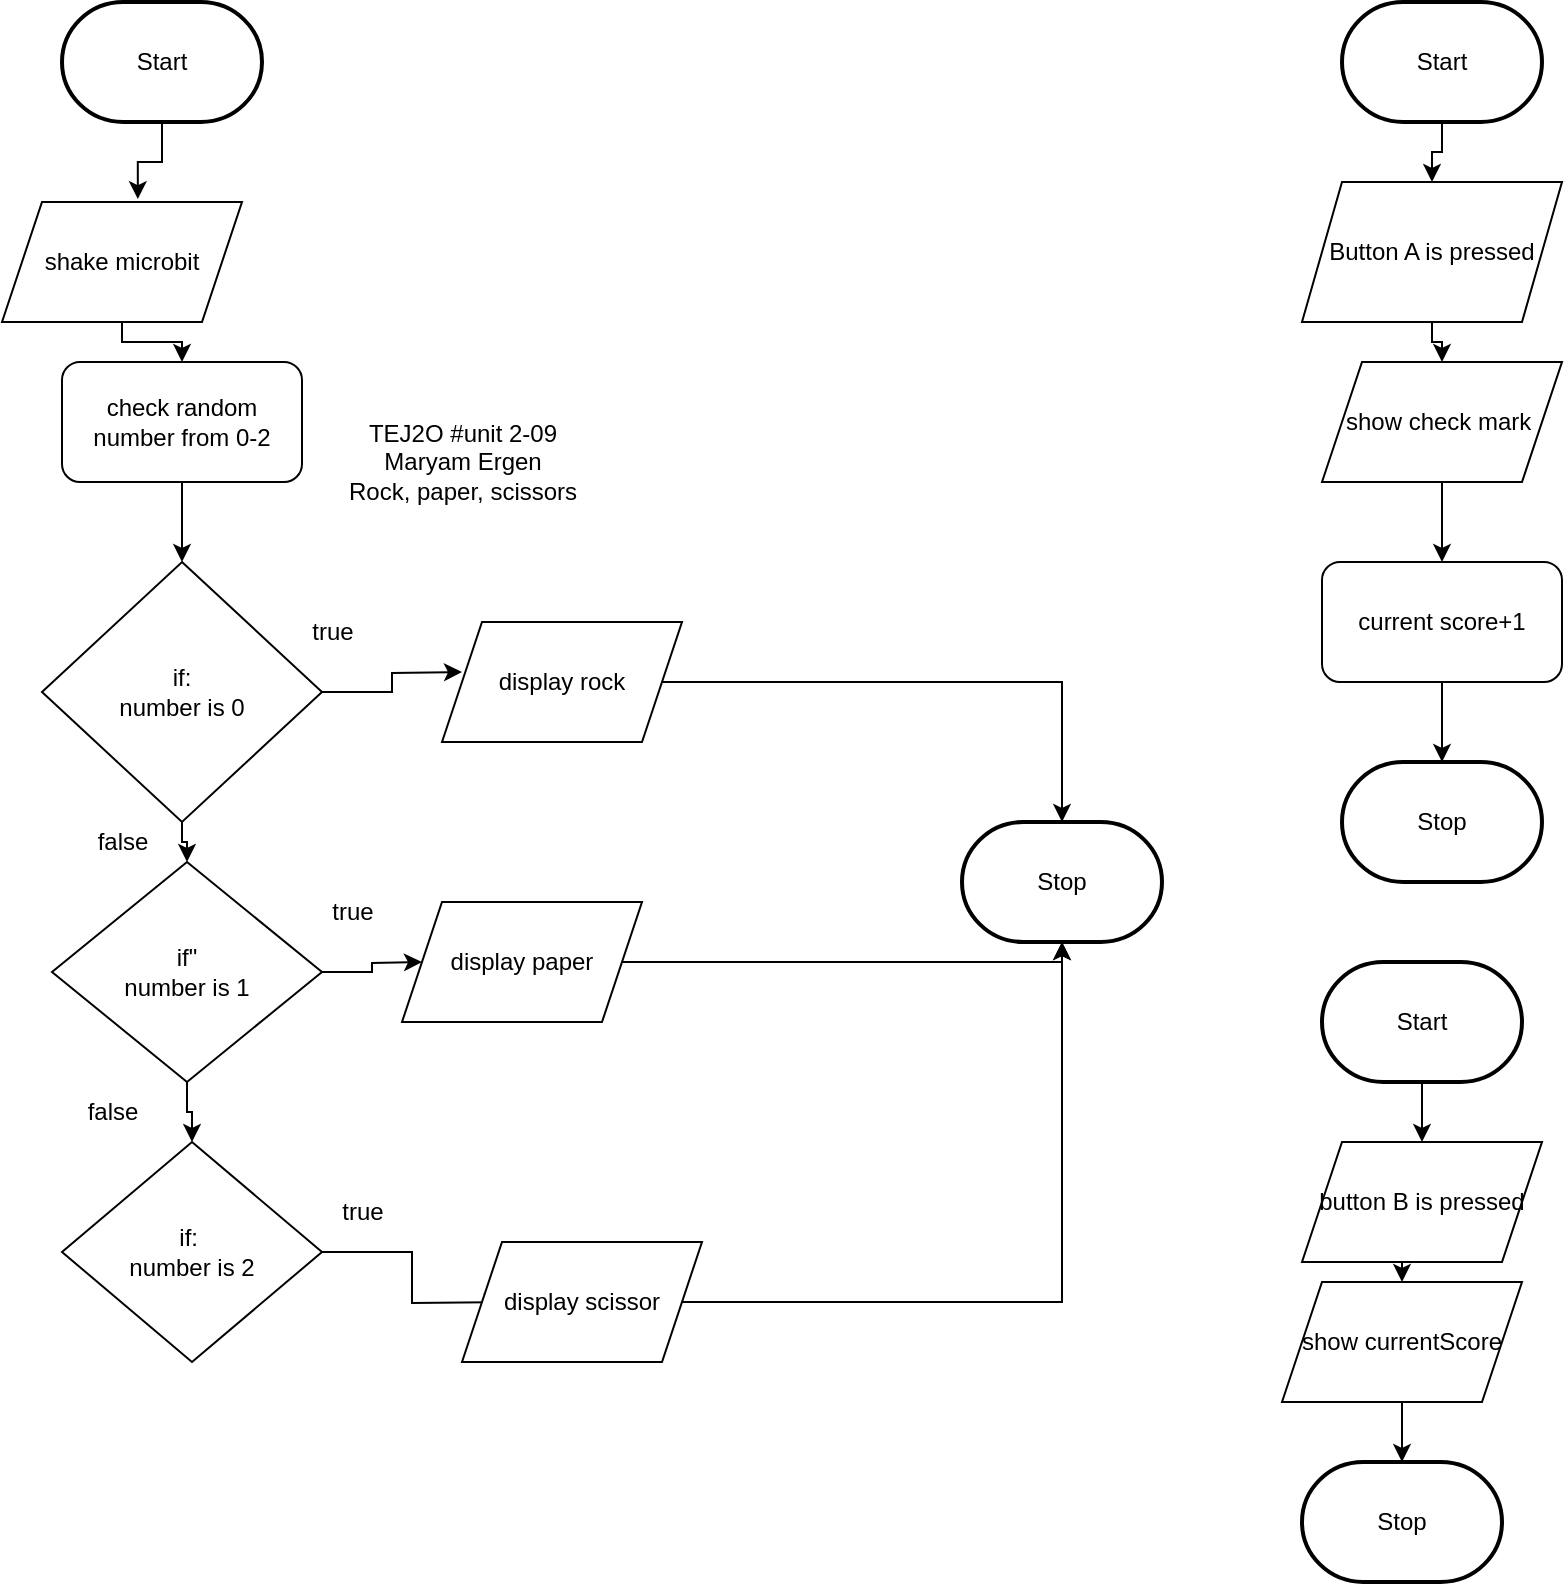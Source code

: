 <mxfile>
    <diagram id="HIP3nbAZw_EuaXWnEj3U" name="Page-1">
        <mxGraphModel dx="1756" dy="1612" grid="1" gridSize="10" guides="1" tooltips="1" connect="1" arrows="1" fold="1" page="1" pageScale="1" pageWidth="850" pageHeight="1100" math="0" shadow="0">
            <root>
                <mxCell id="0"/>
                <mxCell id="1" parent="0"/>
                <mxCell id="2" value="Start" style="strokeWidth=2;html=1;shape=mxgraph.flowchart.terminator;whiteSpace=wrap;" parent="1" vertex="1">
                    <mxGeometry x="10" y="-60" width="100" height="60" as="geometry"/>
                </mxCell>
                <mxCell id="36" value="" style="group" vertex="1" connectable="0" parent="1">
                    <mxGeometry x="-20" y="40" width="580" height="580" as="geometry"/>
                </mxCell>
                <mxCell id="3" value="Stop" style="strokeWidth=2;html=1;shape=mxgraph.flowchart.terminator;whiteSpace=wrap;" parent="36" vertex="1">
                    <mxGeometry x="480" y="310" width="100" height="60" as="geometry"/>
                </mxCell>
                <mxCell id="5" value="shake microbit" style="shape=parallelogram;perimeter=parallelogramPerimeter;whiteSpace=wrap;html=1;fixedSize=1;" vertex="1" parent="36">
                    <mxGeometry width="120" height="60" as="geometry"/>
                </mxCell>
                <mxCell id="7" value="check random number from 0-2" style="rounded=1;whiteSpace=wrap;html=1;" vertex="1" parent="36">
                    <mxGeometry x="30" y="80" width="120" height="60" as="geometry"/>
                </mxCell>
                <mxCell id="8" style="edgeStyle=orthogonalEdgeStyle;html=1;exitX=0.5;exitY=1;exitDx=0;exitDy=0;entryX=0.5;entryY=0;entryDx=0;entryDy=0;rounded=0;" edge="1" parent="36" source="5" target="7">
                    <mxGeometry relative="1" as="geometry"/>
                </mxCell>
                <mxCell id="13" style="edgeStyle=orthogonalEdgeStyle;rounded=0;html=1;exitX=1;exitY=0.5;exitDx=0;exitDy=0;entryX=0;entryY=0.5;entryDx=0;entryDy=0;" edge="1" parent="36" source="9">
                    <mxGeometry relative="1" as="geometry">
                        <mxPoint x="230" y="235" as="targetPoint"/>
                    </mxGeometry>
                </mxCell>
                <mxCell id="9" value="if:&lt;br&gt;number is 0" style="rhombus;whiteSpace=wrap;html=1;" vertex="1" parent="36">
                    <mxGeometry x="20" y="180" width="140" height="130" as="geometry"/>
                </mxCell>
                <mxCell id="10" style="edgeStyle=orthogonalEdgeStyle;rounded=0;html=1;exitX=0.5;exitY=1;exitDx=0;exitDy=0;entryX=0.5;entryY=0;entryDx=0;entryDy=0;" edge="1" parent="36" source="7" target="9">
                    <mxGeometry relative="1" as="geometry"/>
                </mxCell>
                <mxCell id="20" style="edgeStyle=orthogonalEdgeStyle;rounded=0;html=1;exitX=1;exitY=0.5;exitDx=0;exitDy=0;entryX=0;entryY=0.5;entryDx=0;entryDy=0;" edge="1" parent="36" source="14">
                    <mxGeometry relative="1" as="geometry">
                        <mxPoint x="210" y="380" as="targetPoint"/>
                    </mxGeometry>
                </mxCell>
                <mxCell id="14" value="if&quot;&lt;br&gt;number is 1" style="rhombus;whiteSpace=wrap;html=1;" vertex="1" parent="36">
                    <mxGeometry x="25" y="330" width="135" height="110" as="geometry"/>
                </mxCell>
                <mxCell id="15" style="edgeStyle=orthogonalEdgeStyle;rounded=0;html=1;exitX=0.5;exitY=1;exitDx=0;exitDy=0;entryX=0.5;entryY=0;entryDx=0;entryDy=0;" edge="1" parent="36" source="9" target="14">
                    <mxGeometry relative="1" as="geometry"/>
                </mxCell>
                <mxCell id="21" style="edgeStyle=orthogonalEdgeStyle;rounded=0;html=1;exitX=1;exitY=0.5;exitDx=0;exitDy=0;entryX=0;entryY=0.5;entryDx=0;entryDy=0;" edge="1" parent="36" source="16">
                    <mxGeometry relative="1" as="geometry">
                        <mxPoint x="250" y="550" as="targetPoint"/>
                    </mxGeometry>
                </mxCell>
                <mxCell id="16" value="if:&amp;nbsp;&lt;br&gt;number is 2" style="rhombus;whiteSpace=wrap;html=1;" vertex="1" parent="36">
                    <mxGeometry x="30" y="470" width="130" height="110" as="geometry"/>
                </mxCell>
                <mxCell id="17" style="edgeStyle=orthogonalEdgeStyle;rounded=0;html=1;exitX=0.5;exitY=1;exitDx=0;exitDy=0;entryX=0.5;entryY=0;entryDx=0;entryDy=0;" edge="1" parent="36" source="14" target="16">
                    <mxGeometry relative="1" as="geometry"/>
                </mxCell>
                <mxCell id="27" style="edgeStyle=orthogonalEdgeStyle;rounded=0;html=1;exitX=1;exitY=0.5;exitDx=0;exitDy=0;" edge="1" parent="36" source="22" target="3">
                    <mxGeometry relative="1" as="geometry"/>
                </mxCell>
                <mxCell id="22" value="display rock" style="shape=parallelogram;perimeter=parallelogramPerimeter;whiteSpace=wrap;html=1;fixedSize=1;" vertex="1" parent="36">
                    <mxGeometry x="220" y="210" width="120" height="60" as="geometry"/>
                </mxCell>
                <mxCell id="26" style="edgeStyle=orthogonalEdgeStyle;rounded=0;html=1;exitX=1;exitY=0.5;exitDx=0;exitDy=0;entryX=0.5;entryY=1;entryDx=0;entryDy=0;entryPerimeter=0;" edge="1" parent="36" source="23" target="3">
                    <mxGeometry relative="1" as="geometry"/>
                </mxCell>
                <mxCell id="23" value="display paper" style="shape=parallelogram;perimeter=parallelogramPerimeter;whiteSpace=wrap;html=1;fixedSize=1;" vertex="1" parent="36">
                    <mxGeometry x="200" y="350" width="120" height="60" as="geometry"/>
                </mxCell>
                <mxCell id="25" style="edgeStyle=orthogonalEdgeStyle;rounded=0;html=1;exitX=1;exitY=0.5;exitDx=0;exitDy=0;entryX=0.5;entryY=1;entryDx=0;entryDy=0;entryPerimeter=0;" edge="1" parent="36" source="24" target="3">
                    <mxGeometry relative="1" as="geometry"/>
                </mxCell>
                <mxCell id="24" value="display scissor" style="shape=parallelogram;perimeter=parallelogramPerimeter;whiteSpace=wrap;html=1;fixedSize=1;" vertex="1" parent="36">
                    <mxGeometry x="230" y="520" width="120" height="60" as="geometry"/>
                </mxCell>
                <mxCell id="29" value="true" style="text;html=1;align=center;verticalAlign=middle;resizable=0;points=[];autosize=1;strokeColor=none;fillColor=none;" vertex="1" parent="36">
                    <mxGeometry x="160" y="490" width="40" height="30" as="geometry"/>
                </mxCell>
                <mxCell id="30" value="true" style="text;html=1;align=center;verticalAlign=middle;resizable=0;points=[];autosize=1;strokeColor=none;fillColor=none;" vertex="1" parent="36">
                    <mxGeometry x="155" y="340" width="40" height="30" as="geometry"/>
                </mxCell>
                <mxCell id="31" value="true" style="text;html=1;align=center;verticalAlign=middle;resizable=0;points=[];autosize=1;strokeColor=none;fillColor=none;" vertex="1" parent="36">
                    <mxGeometry x="145" y="200" width="40" height="30" as="geometry"/>
                </mxCell>
                <mxCell id="32" value="false" style="text;html=1;align=center;verticalAlign=middle;resizable=0;points=[];autosize=1;strokeColor=none;fillColor=none;" vertex="1" parent="36">
                    <mxGeometry x="35" y="305" width="50" height="30" as="geometry"/>
                </mxCell>
                <mxCell id="33" value="false" style="text;html=1;align=center;verticalAlign=middle;resizable=0;points=[];autosize=1;strokeColor=none;fillColor=none;" vertex="1" parent="36">
                    <mxGeometry x="30" y="440" width="50" height="30" as="geometry"/>
                </mxCell>
                <mxCell id="34" value="TEJ2O #unit 2-09&lt;br&gt;Maryam Ergen&lt;br&gt;Rock, paper, scissors" style="text;html=1;align=center;verticalAlign=middle;resizable=0;points=[];autosize=1;strokeColor=none;fillColor=none;" vertex="1" parent="36">
                    <mxGeometry x="160" y="100" width="140" height="60" as="geometry"/>
                </mxCell>
                <mxCell id="6" style="edgeStyle=orthogonalEdgeStyle;html=1;exitX=0.5;exitY=1;exitDx=0;exitDy=0;exitPerimeter=0;entryX=0.566;entryY=-0.024;entryDx=0;entryDy=0;entryPerimeter=0;rounded=0;" edge="1" parent="1" source="2" target="5">
                    <mxGeometry relative="1" as="geometry"/>
                </mxCell>
                <mxCell id="38" value="Stop" style="strokeWidth=2;html=1;shape=mxgraph.flowchart.terminator;whiteSpace=wrap;" vertex="1" parent="1">
                    <mxGeometry x="650" y="320" width="100" height="60" as="geometry"/>
                </mxCell>
                <mxCell id="46" value="" style="group" vertex="1" connectable="0" parent="1">
                    <mxGeometry x="640" y="-60" width="120" height="340" as="geometry"/>
                </mxCell>
                <mxCell id="37" value="Start" style="strokeWidth=2;html=1;shape=mxgraph.flowchart.terminator;whiteSpace=wrap;" vertex="1" parent="46">
                    <mxGeometry x="10" width="100" height="60" as="geometry"/>
                </mxCell>
                <mxCell id="40" value="show check mark&amp;nbsp;" style="shape=parallelogram;perimeter=parallelogramPerimeter;whiteSpace=wrap;html=1;fixedSize=1;" vertex="1" parent="46">
                    <mxGeometry y="180" width="120" height="60" as="geometry"/>
                </mxCell>
                <mxCell id="41" value="current score+1" style="rounded=1;whiteSpace=wrap;html=1;" vertex="1" parent="46">
                    <mxGeometry y="280" width="120" height="60" as="geometry"/>
                </mxCell>
                <mxCell id="44" style="edgeStyle=orthogonalEdgeStyle;rounded=0;html=1;exitX=0.5;exitY=1;exitDx=0;exitDy=0;entryX=0.5;entryY=0;entryDx=0;entryDy=0;" edge="1" parent="46" source="40" target="41">
                    <mxGeometry relative="1" as="geometry"/>
                </mxCell>
                <mxCell id="39" value="Button A is pressed" style="shape=parallelogram;perimeter=parallelogramPerimeter;whiteSpace=wrap;html=1;fixedSize=1;" vertex="1" parent="46">
                    <mxGeometry x="-10" y="90" width="130" height="70" as="geometry"/>
                </mxCell>
                <mxCell id="42" style="edgeStyle=orthogonalEdgeStyle;rounded=0;html=1;exitX=0.5;exitY=1;exitDx=0;exitDy=0;exitPerimeter=0;entryX=0.5;entryY=0;entryDx=0;entryDy=0;" edge="1" parent="46" source="37" target="39">
                    <mxGeometry relative="1" as="geometry"/>
                </mxCell>
                <mxCell id="43" style="edgeStyle=orthogonalEdgeStyle;rounded=0;html=1;exitX=0.5;exitY=1;exitDx=0;exitDy=0;entryX=0.5;entryY=0;entryDx=0;entryDy=0;" edge="1" parent="46" source="39" target="40">
                    <mxGeometry relative="1" as="geometry"/>
                </mxCell>
                <mxCell id="45" style="edgeStyle=orthogonalEdgeStyle;rounded=0;html=1;exitX=0.5;exitY=1;exitDx=0;exitDy=0;entryX=0.5;entryY=0;entryDx=0;entryDy=0;entryPerimeter=0;" edge="1" parent="1" source="41" target="38">
                    <mxGeometry relative="1" as="geometry"/>
                </mxCell>
                <mxCell id="51" style="edgeStyle=orthogonalEdgeStyle;rounded=0;html=1;exitX=0.5;exitY=1;exitDx=0;exitDy=0;exitPerimeter=0;entryX=0.5;entryY=0;entryDx=0;entryDy=0;" edge="1" parent="1" source="47" target="49">
                    <mxGeometry relative="1" as="geometry"/>
                </mxCell>
                <mxCell id="47" value="Start" style="strokeWidth=2;html=1;shape=mxgraph.flowchart.terminator;whiteSpace=wrap;" vertex="1" parent="1">
                    <mxGeometry x="640" y="420" width="100" height="60" as="geometry"/>
                </mxCell>
                <mxCell id="48" value="Stop" style="strokeWidth=2;html=1;shape=mxgraph.flowchart.terminator;whiteSpace=wrap;" vertex="1" parent="1">
                    <mxGeometry x="630" y="670" width="100" height="60" as="geometry"/>
                </mxCell>
                <mxCell id="52" style="edgeStyle=orthogonalEdgeStyle;rounded=0;html=1;exitX=0.5;exitY=1;exitDx=0;exitDy=0;entryX=0.5;entryY=0;entryDx=0;entryDy=0;" edge="1" parent="1" source="49" target="50">
                    <mxGeometry relative="1" as="geometry"/>
                </mxCell>
                <mxCell id="49" value="button B is pressed" style="shape=parallelogram;perimeter=parallelogramPerimeter;whiteSpace=wrap;html=1;fixedSize=1;" vertex="1" parent="1">
                    <mxGeometry x="630" y="510" width="120" height="60" as="geometry"/>
                </mxCell>
                <mxCell id="54" style="edgeStyle=orthogonalEdgeStyle;rounded=0;html=1;exitX=0.5;exitY=1;exitDx=0;exitDy=0;" edge="1" parent="1" source="50" target="48">
                    <mxGeometry relative="1" as="geometry"/>
                </mxCell>
                <mxCell id="50" value="show currentScore" style="shape=parallelogram;perimeter=parallelogramPerimeter;whiteSpace=wrap;html=1;fixedSize=1;" vertex="1" parent="1">
                    <mxGeometry x="620" y="580" width="120" height="60" as="geometry"/>
                </mxCell>
            </root>
        </mxGraphModel>
    </diagram>
</mxfile>